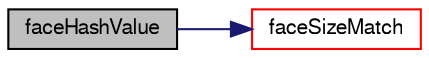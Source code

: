 digraph "faceHashValue"
{
  bgcolor="transparent";
  edge [fontname="FreeSans",fontsize="10",labelfontname="FreeSans",labelfontsize="10"];
  node [fontname="FreeSans",fontsize="10",shape=record];
  rankdir="LR";
  Node645 [label="faceHashValue",height=0.2,width=0.4,color="black", fillcolor="grey75", style="filled", fontcolor="black"];
  Node645 -> Node646 [color="midnightblue",fontsize="10",style="solid",fontname="FreeSans"];
  Node646 [label="faceSizeMatch",height=0.2,width=0.4,color="red",URL="$a27174.html#a003c9de305b3558bc1aaa1492dbba3a3",tooltip="Check whether number of face sizes match the shape. "];
}

